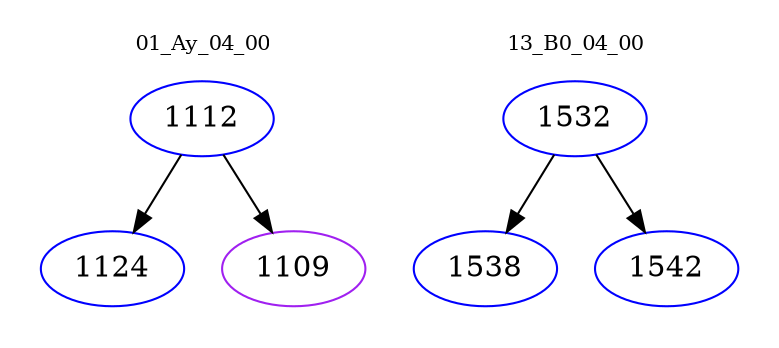 digraph{
subgraph cluster_0 {
color = white
label = "01_Ay_04_00";
fontsize=10;
T0_1112 [label="1112", color="blue"]
T0_1112 -> T0_1124 [color="black"]
T0_1124 [label="1124", color="blue"]
T0_1112 -> T0_1109 [color="black"]
T0_1109 [label="1109", color="purple"]
}
subgraph cluster_1 {
color = white
label = "13_B0_04_00";
fontsize=10;
T1_1532 [label="1532", color="blue"]
T1_1532 -> T1_1538 [color="black"]
T1_1538 [label="1538", color="blue"]
T1_1532 -> T1_1542 [color="black"]
T1_1542 [label="1542", color="blue"]
}
}
